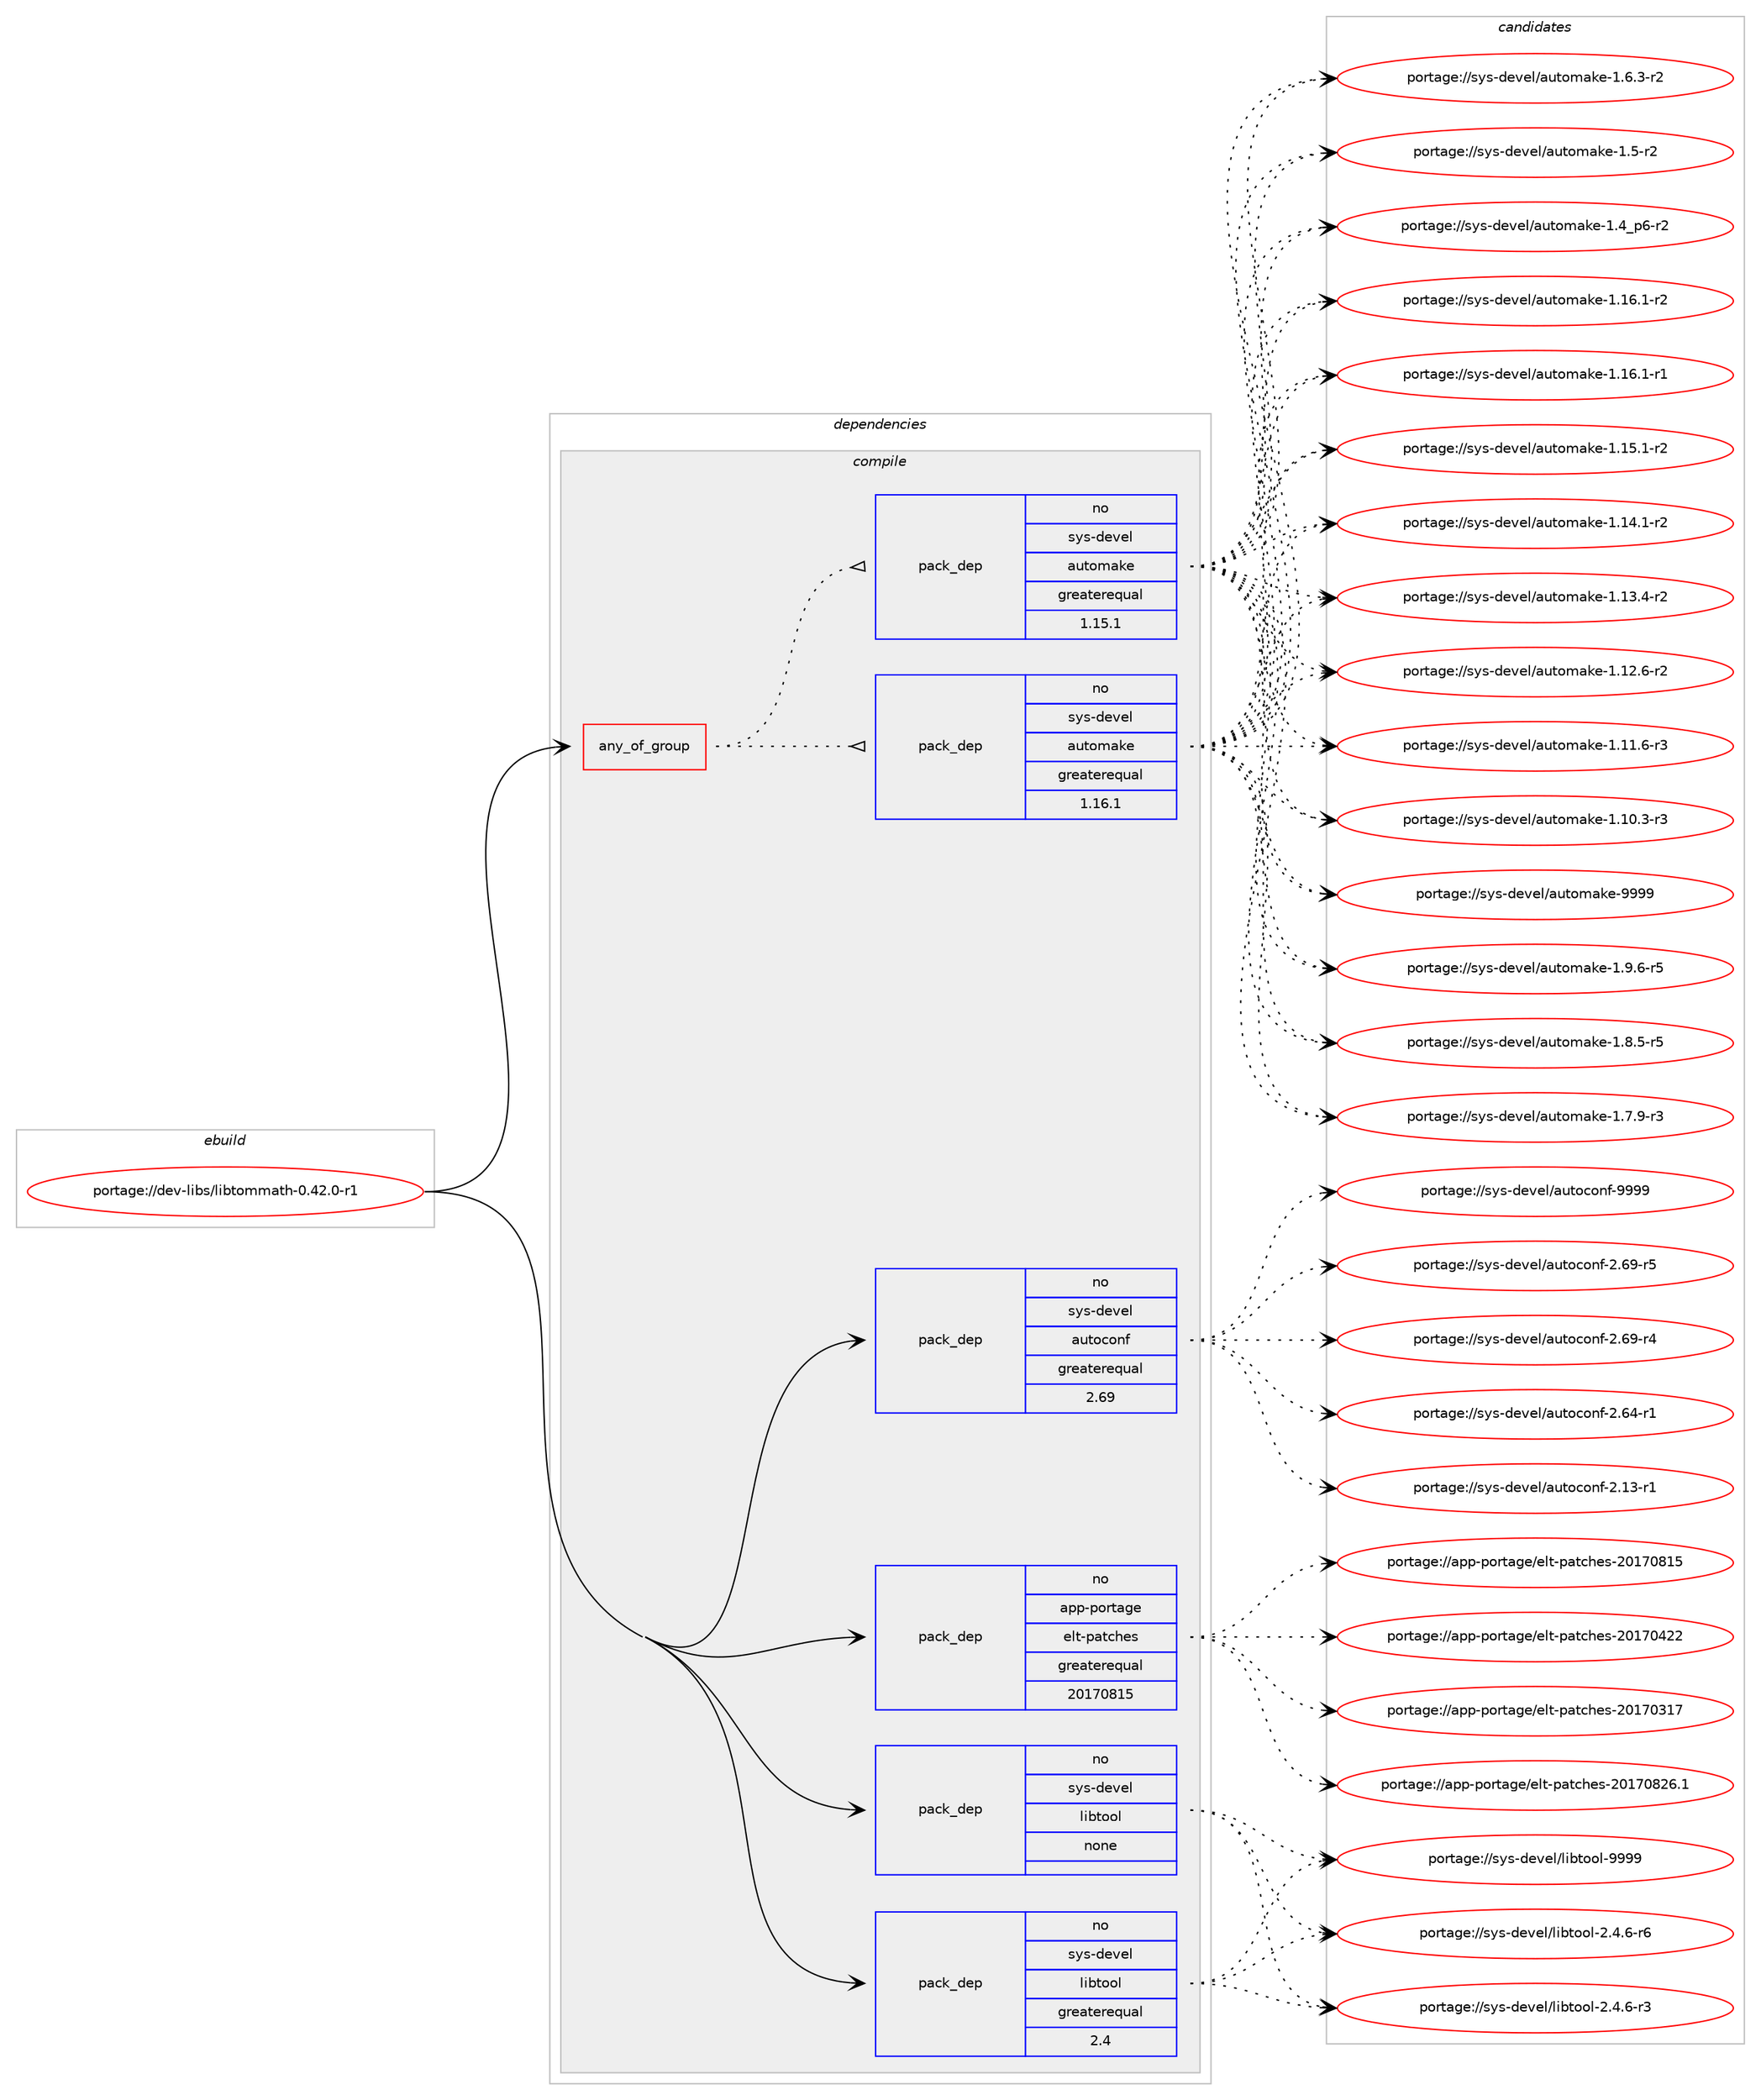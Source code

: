 digraph prolog {

# *************
# Graph options
# *************

newrank=true;
concentrate=true;
compound=true;
graph [rankdir=LR,fontname=Helvetica,fontsize=10,ranksep=1.5];#, ranksep=2.5, nodesep=0.2];
edge  [arrowhead=vee];
node  [fontname=Helvetica,fontsize=10];

# **********
# The ebuild
# **********

subgraph cluster_leftcol {
color=gray;
label=<<i>ebuild</i>>;
id [label="portage://dev-libs/libtommath-0.42.0-r1", color=red, width=4, href="../dev-libs/libtommath-0.42.0-r1.svg"];
}

# ****************
# The dependencies
# ****************

subgraph cluster_midcol {
color=gray;
label=<<i>dependencies</i>>;
subgraph cluster_compile {
fillcolor="#eeeeee";
style=filled;
label=<<i>compile</i>>;
subgraph any4987 {
dependency510325 [label=<<TABLE BORDER="0" CELLBORDER="1" CELLSPACING="0" CELLPADDING="4"><TR><TD CELLPADDING="10">any_of_group</TD></TR></TABLE>>, shape=none, color=red];subgraph pack380386 {
dependency510326 [label=<<TABLE BORDER="0" CELLBORDER="1" CELLSPACING="0" CELLPADDING="4" WIDTH="220"><TR><TD ROWSPAN="6" CELLPADDING="30">pack_dep</TD></TR><TR><TD WIDTH="110">no</TD></TR><TR><TD>sys-devel</TD></TR><TR><TD>automake</TD></TR><TR><TD>greaterequal</TD></TR><TR><TD>1.16.1</TD></TR></TABLE>>, shape=none, color=blue];
}
dependency510325:e -> dependency510326:w [weight=20,style="dotted",arrowhead="oinv"];
subgraph pack380387 {
dependency510327 [label=<<TABLE BORDER="0" CELLBORDER="1" CELLSPACING="0" CELLPADDING="4" WIDTH="220"><TR><TD ROWSPAN="6" CELLPADDING="30">pack_dep</TD></TR><TR><TD WIDTH="110">no</TD></TR><TR><TD>sys-devel</TD></TR><TR><TD>automake</TD></TR><TR><TD>greaterequal</TD></TR><TR><TD>1.15.1</TD></TR></TABLE>>, shape=none, color=blue];
}
dependency510325:e -> dependency510327:w [weight=20,style="dotted",arrowhead="oinv"];
}
id:e -> dependency510325:w [weight=20,style="solid",arrowhead="vee"];
subgraph pack380388 {
dependency510328 [label=<<TABLE BORDER="0" CELLBORDER="1" CELLSPACING="0" CELLPADDING="4" WIDTH="220"><TR><TD ROWSPAN="6" CELLPADDING="30">pack_dep</TD></TR><TR><TD WIDTH="110">no</TD></TR><TR><TD>app-portage</TD></TR><TR><TD>elt-patches</TD></TR><TR><TD>greaterequal</TD></TR><TR><TD>20170815</TD></TR></TABLE>>, shape=none, color=blue];
}
id:e -> dependency510328:w [weight=20,style="solid",arrowhead="vee"];
subgraph pack380389 {
dependency510329 [label=<<TABLE BORDER="0" CELLBORDER="1" CELLSPACING="0" CELLPADDING="4" WIDTH="220"><TR><TD ROWSPAN="6" CELLPADDING="30">pack_dep</TD></TR><TR><TD WIDTH="110">no</TD></TR><TR><TD>sys-devel</TD></TR><TR><TD>autoconf</TD></TR><TR><TD>greaterequal</TD></TR><TR><TD>2.69</TD></TR></TABLE>>, shape=none, color=blue];
}
id:e -> dependency510329:w [weight=20,style="solid",arrowhead="vee"];
subgraph pack380390 {
dependency510330 [label=<<TABLE BORDER="0" CELLBORDER="1" CELLSPACING="0" CELLPADDING="4" WIDTH="220"><TR><TD ROWSPAN="6" CELLPADDING="30">pack_dep</TD></TR><TR><TD WIDTH="110">no</TD></TR><TR><TD>sys-devel</TD></TR><TR><TD>libtool</TD></TR><TR><TD>greaterequal</TD></TR><TR><TD>2.4</TD></TR></TABLE>>, shape=none, color=blue];
}
id:e -> dependency510330:w [weight=20,style="solid",arrowhead="vee"];
subgraph pack380391 {
dependency510331 [label=<<TABLE BORDER="0" CELLBORDER="1" CELLSPACING="0" CELLPADDING="4" WIDTH="220"><TR><TD ROWSPAN="6" CELLPADDING="30">pack_dep</TD></TR><TR><TD WIDTH="110">no</TD></TR><TR><TD>sys-devel</TD></TR><TR><TD>libtool</TD></TR><TR><TD>none</TD></TR><TR><TD></TD></TR></TABLE>>, shape=none, color=blue];
}
id:e -> dependency510331:w [weight=20,style="solid",arrowhead="vee"];
}
subgraph cluster_compileandrun {
fillcolor="#eeeeee";
style=filled;
label=<<i>compile and run</i>>;
}
subgraph cluster_run {
fillcolor="#eeeeee";
style=filled;
label=<<i>run</i>>;
}
}

# **************
# The candidates
# **************

subgraph cluster_choices {
rank=same;
color=gray;
label=<<i>candidates</i>>;

subgraph choice380386 {
color=black;
nodesep=1;
choice115121115451001011181011084797117116111109971071014557575757 [label="portage://sys-devel/automake-9999", color=red, width=4,href="../sys-devel/automake-9999.svg"];
choice115121115451001011181011084797117116111109971071014549465746544511453 [label="portage://sys-devel/automake-1.9.6-r5", color=red, width=4,href="../sys-devel/automake-1.9.6-r5.svg"];
choice115121115451001011181011084797117116111109971071014549465646534511453 [label="portage://sys-devel/automake-1.8.5-r5", color=red, width=4,href="../sys-devel/automake-1.8.5-r5.svg"];
choice115121115451001011181011084797117116111109971071014549465546574511451 [label="portage://sys-devel/automake-1.7.9-r3", color=red, width=4,href="../sys-devel/automake-1.7.9-r3.svg"];
choice115121115451001011181011084797117116111109971071014549465446514511450 [label="portage://sys-devel/automake-1.6.3-r2", color=red, width=4,href="../sys-devel/automake-1.6.3-r2.svg"];
choice11512111545100101118101108479711711611110997107101454946534511450 [label="portage://sys-devel/automake-1.5-r2", color=red, width=4,href="../sys-devel/automake-1.5-r2.svg"];
choice115121115451001011181011084797117116111109971071014549465295112544511450 [label="portage://sys-devel/automake-1.4_p6-r2", color=red, width=4,href="../sys-devel/automake-1.4_p6-r2.svg"];
choice11512111545100101118101108479711711611110997107101454946495446494511450 [label="portage://sys-devel/automake-1.16.1-r2", color=red, width=4,href="../sys-devel/automake-1.16.1-r2.svg"];
choice11512111545100101118101108479711711611110997107101454946495446494511449 [label="portage://sys-devel/automake-1.16.1-r1", color=red, width=4,href="../sys-devel/automake-1.16.1-r1.svg"];
choice11512111545100101118101108479711711611110997107101454946495346494511450 [label="portage://sys-devel/automake-1.15.1-r2", color=red, width=4,href="../sys-devel/automake-1.15.1-r2.svg"];
choice11512111545100101118101108479711711611110997107101454946495246494511450 [label="portage://sys-devel/automake-1.14.1-r2", color=red, width=4,href="../sys-devel/automake-1.14.1-r2.svg"];
choice11512111545100101118101108479711711611110997107101454946495146524511450 [label="portage://sys-devel/automake-1.13.4-r2", color=red, width=4,href="../sys-devel/automake-1.13.4-r2.svg"];
choice11512111545100101118101108479711711611110997107101454946495046544511450 [label="portage://sys-devel/automake-1.12.6-r2", color=red, width=4,href="../sys-devel/automake-1.12.6-r2.svg"];
choice11512111545100101118101108479711711611110997107101454946494946544511451 [label="portage://sys-devel/automake-1.11.6-r3", color=red, width=4,href="../sys-devel/automake-1.11.6-r3.svg"];
choice11512111545100101118101108479711711611110997107101454946494846514511451 [label="portage://sys-devel/automake-1.10.3-r3", color=red, width=4,href="../sys-devel/automake-1.10.3-r3.svg"];
dependency510326:e -> choice115121115451001011181011084797117116111109971071014557575757:w [style=dotted,weight="100"];
dependency510326:e -> choice115121115451001011181011084797117116111109971071014549465746544511453:w [style=dotted,weight="100"];
dependency510326:e -> choice115121115451001011181011084797117116111109971071014549465646534511453:w [style=dotted,weight="100"];
dependency510326:e -> choice115121115451001011181011084797117116111109971071014549465546574511451:w [style=dotted,weight="100"];
dependency510326:e -> choice115121115451001011181011084797117116111109971071014549465446514511450:w [style=dotted,weight="100"];
dependency510326:e -> choice11512111545100101118101108479711711611110997107101454946534511450:w [style=dotted,weight="100"];
dependency510326:e -> choice115121115451001011181011084797117116111109971071014549465295112544511450:w [style=dotted,weight="100"];
dependency510326:e -> choice11512111545100101118101108479711711611110997107101454946495446494511450:w [style=dotted,weight="100"];
dependency510326:e -> choice11512111545100101118101108479711711611110997107101454946495446494511449:w [style=dotted,weight="100"];
dependency510326:e -> choice11512111545100101118101108479711711611110997107101454946495346494511450:w [style=dotted,weight="100"];
dependency510326:e -> choice11512111545100101118101108479711711611110997107101454946495246494511450:w [style=dotted,weight="100"];
dependency510326:e -> choice11512111545100101118101108479711711611110997107101454946495146524511450:w [style=dotted,weight="100"];
dependency510326:e -> choice11512111545100101118101108479711711611110997107101454946495046544511450:w [style=dotted,weight="100"];
dependency510326:e -> choice11512111545100101118101108479711711611110997107101454946494946544511451:w [style=dotted,weight="100"];
dependency510326:e -> choice11512111545100101118101108479711711611110997107101454946494846514511451:w [style=dotted,weight="100"];
}
subgraph choice380387 {
color=black;
nodesep=1;
choice115121115451001011181011084797117116111109971071014557575757 [label="portage://sys-devel/automake-9999", color=red, width=4,href="../sys-devel/automake-9999.svg"];
choice115121115451001011181011084797117116111109971071014549465746544511453 [label="portage://sys-devel/automake-1.9.6-r5", color=red, width=4,href="../sys-devel/automake-1.9.6-r5.svg"];
choice115121115451001011181011084797117116111109971071014549465646534511453 [label="portage://sys-devel/automake-1.8.5-r5", color=red, width=4,href="../sys-devel/automake-1.8.5-r5.svg"];
choice115121115451001011181011084797117116111109971071014549465546574511451 [label="portage://sys-devel/automake-1.7.9-r3", color=red, width=4,href="../sys-devel/automake-1.7.9-r3.svg"];
choice115121115451001011181011084797117116111109971071014549465446514511450 [label="portage://sys-devel/automake-1.6.3-r2", color=red, width=4,href="../sys-devel/automake-1.6.3-r2.svg"];
choice11512111545100101118101108479711711611110997107101454946534511450 [label="portage://sys-devel/automake-1.5-r2", color=red, width=4,href="../sys-devel/automake-1.5-r2.svg"];
choice115121115451001011181011084797117116111109971071014549465295112544511450 [label="portage://sys-devel/automake-1.4_p6-r2", color=red, width=4,href="../sys-devel/automake-1.4_p6-r2.svg"];
choice11512111545100101118101108479711711611110997107101454946495446494511450 [label="portage://sys-devel/automake-1.16.1-r2", color=red, width=4,href="../sys-devel/automake-1.16.1-r2.svg"];
choice11512111545100101118101108479711711611110997107101454946495446494511449 [label="portage://sys-devel/automake-1.16.1-r1", color=red, width=4,href="../sys-devel/automake-1.16.1-r1.svg"];
choice11512111545100101118101108479711711611110997107101454946495346494511450 [label="portage://sys-devel/automake-1.15.1-r2", color=red, width=4,href="../sys-devel/automake-1.15.1-r2.svg"];
choice11512111545100101118101108479711711611110997107101454946495246494511450 [label="portage://sys-devel/automake-1.14.1-r2", color=red, width=4,href="../sys-devel/automake-1.14.1-r2.svg"];
choice11512111545100101118101108479711711611110997107101454946495146524511450 [label="portage://sys-devel/automake-1.13.4-r2", color=red, width=4,href="../sys-devel/automake-1.13.4-r2.svg"];
choice11512111545100101118101108479711711611110997107101454946495046544511450 [label="portage://sys-devel/automake-1.12.6-r2", color=red, width=4,href="../sys-devel/automake-1.12.6-r2.svg"];
choice11512111545100101118101108479711711611110997107101454946494946544511451 [label="portage://sys-devel/automake-1.11.6-r3", color=red, width=4,href="../sys-devel/automake-1.11.6-r3.svg"];
choice11512111545100101118101108479711711611110997107101454946494846514511451 [label="portage://sys-devel/automake-1.10.3-r3", color=red, width=4,href="../sys-devel/automake-1.10.3-r3.svg"];
dependency510327:e -> choice115121115451001011181011084797117116111109971071014557575757:w [style=dotted,weight="100"];
dependency510327:e -> choice115121115451001011181011084797117116111109971071014549465746544511453:w [style=dotted,weight="100"];
dependency510327:e -> choice115121115451001011181011084797117116111109971071014549465646534511453:w [style=dotted,weight="100"];
dependency510327:e -> choice115121115451001011181011084797117116111109971071014549465546574511451:w [style=dotted,weight="100"];
dependency510327:e -> choice115121115451001011181011084797117116111109971071014549465446514511450:w [style=dotted,weight="100"];
dependency510327:e -> choice11512111545100101118101108479711711611110997107101454946534511450:w [style=dotted,weight="100"];
dependency510327:e -> choice115121115451001011181011084797117116111109971071014549465295112544511450:w [style=dotted,weight="100"];
dependency510327:e -> choice11512111545100101118101108479711711611110997107101454946495446494511450:w [style=dotted,weight="100"];
dependency510327:e -> choice11512111545100101118101108479711711611110997107101454946495446494511449:w [style=dotted,weight="100"];
dependency510327:e -> choice11512111545100101118101108479711711611110997107101454946495346494511450:w [style=dotted,weight="100"];
dependency510327:e -> choice11512111545100101118101108479711711611110997107101454946495246494511450:w [style=dotted,weight="100"];
dependency510327:e -> choice11512111545100101118101108479711711611110997107101454946495146524511450:w [style=dotted,weight="100"];
dependency510327:e -> choice11512111545100101118101108479711711611110997107101454946495046544511450:w [style=dotted,weight="100"];
dependency510327:e -> choice11512111545100101118101108479711711611110997107101454946494946544511451:w [style=dotted,weight="100"];
dependency510327:e -> choice11512111545100101118101108479711711611110997107101454946494846514511451:w [style=dotted,weight="100"];
}
subgraph choice380388 {
color=black;
nodesep=1;
choice971121124511211111411697103101471011081164511297116991041011154550484955485650544649 [label="portage://app-portage/elt-patches-20170826.1", color=red, width=4,href="../app-portage/elt-patches-20170826.1.svg"];
choice97112112451121111141169710310147101108116451129711699104101115455048495548564953 [label="portage://app-portage/elt-patches-20170815", color=red, width=4,href="../app-portage/elt-patches-20170815.svg"];
choice97112112451121111141169710310147101108116451129711699104101115455048495548525050 [label="portage://app-portage/elt-patches-20170422", color=red, width=4,href="../app-portage/elt-patches-20170422.svg"];
choice97112112451121111141169710310147101108116451129711699104101115455048495548514955 [label="portage://app-portage/elt-patches-20170317", color=red, width=4,href="../app-portage/elt-patches-20170317.svg"];
dependency510328:e -> choice971121124511211111411697103101471011081164511297116991041011154550484955485650544649:w [style=dotted,weight="100"];
dependency510328:e -> choice97112112451121111141169710310147101108116451129711699104101115455048495548564953:w [style=dotted,weight="100"];
dependency510328:e -> choice97112112451121111141169710310147101108116451129711699104101115455048495548525050:w [style=dotted,weight="100"];
dependency510328:e -> choice97112112451121111141169710310147101108116451129711699104101115455048495548514955:w [style=dotted,weight="100"];
}
subgraph choice380389 {
color=black;
nodesep=1;
choice115121115451001011181011084797117116111991111101024557575757 [label="portage://sys-devel/autoconf-9999", color=red, width=4,href="../sys-devel/autoconf-9999.svg"];
choice1151211154510010111810110847971171161119911111010245504654574511453 [label="portage://sys-devel/autoconf-2.69-r5", color=red, width=4,href="../sys-devel/autoconf-2.69-r5.svg"];
choice1151211154510010111810110847971171161119911111010245504654574511452 [label="portage://sys-devel/autoconf-2.69-r4", color=red, width=4,href="../sys-devel/autoconf-2.69-r4.svg"];
choice1151211154510010111810110847971171161119911111010245504654524511449 [label="portage://sys-devel/autoconf-2.64-r1", color=red, width=4,href="../sys-devel/autoconf-2.64-r1.svg"];
choice1151211154510010111810110847971171161119911111010245504649514511449 [label="portage://sys-devel/autoconf-2.13-r1", color=red, width=4,href="../sys-devel/autoconf-2.13-r1.svg"];
dependency510329:e -> choice115121115451001011181011084797117116111991111101024557575757:w [style=dotted,weight="100"];
dependency510329:e -> choice1151211154510010111810110847971171161119911111010245504654574511453:w [style=dotted,weight="100"];
dependency510329:e -> choice1151211154510010111810110847971171161119911111010245504654574511452:w [style=dotted,weight="100"];
dependency510329:e -> choice1151211154510010111810110847971171161119911111010245504654524511449:w [style=dotted,weight="100"];
dependency510329:e -> choice1151211154510010111810110847971171161119911111010245504649514511449:w [style=dotted,weight="100"];
}
subgraph choice380390 {
color=black;
nodesep=1;
choice1151211154510010111810110847108105981161111111084557575757 [label="portage://sys-devel/libtool-9999", color=red, width=4,href="../sys-devel/libtool-9999.svg"];
choice1151211154510010111810110847108105981161111111084550465246544511454 [label="portage://sys-devel/libtool-2.4.6-r6", color=red, width=4,href="../sys-devel/libtool-2.4.6-r6.svg"];
choice1151211154510010111810110847108105981161111111084550465246544511451 [label="portage://sys-devel/libtool-2.4.6-r3", color=red, width=4,href="../sys-devel/libtool-2.4.6-r3.svg"];
dependency510330:e -> choice1151211154510010111810110847108105981161111111084557575757:w [style=dotted,weight="100"];
dependency510330:e -> choice1151211154510010111810110847108105981161111111084550465246544511454:w [style=dotted,weight="100"];
dependency510330:e -> choice1151211154510010111810110847108105981161111111084550465246544511451:w [style=dotted,weight="100"];
}
subgraph choice380391 {
color=black;
nodesep=1;
choice1151211154510010111810110847108105981161111111084557575757 [label="portage://sys-devel/libtool-9999", color=red, width=4,href="../sys-devel/libtool-9999.svg"];
choice1151211154510010111810110847108105981161111111084550465246544511454 [label="portage://sys-devel/libtool-2.4.6-r6", color=red, width=4,href="../sys-devel/libtool-2.4.6-r6.svg"];
choice1151211154510010111810110847108105981161111111084550465246544511451 [label="portage://sys-devel/libtool-2.4.6-r3", color=red, width=4,href="../sys-devel/libtool-2.4.6-r3.svg"];
dependency510331:e -> choice1151211154510010111810110847108105981161111111084557575757:w [style=dotted,weight="100"];
dependency510331:e -> choice1151211154510010111810110847108105981161111111084550465246544511454:w [style=dotted,weight="100"];
dependency510331:e -> choice1151211154510010111810110847108105981161111111084550465246544511451:w [style=dotted,weight="100"];
}
}

}
